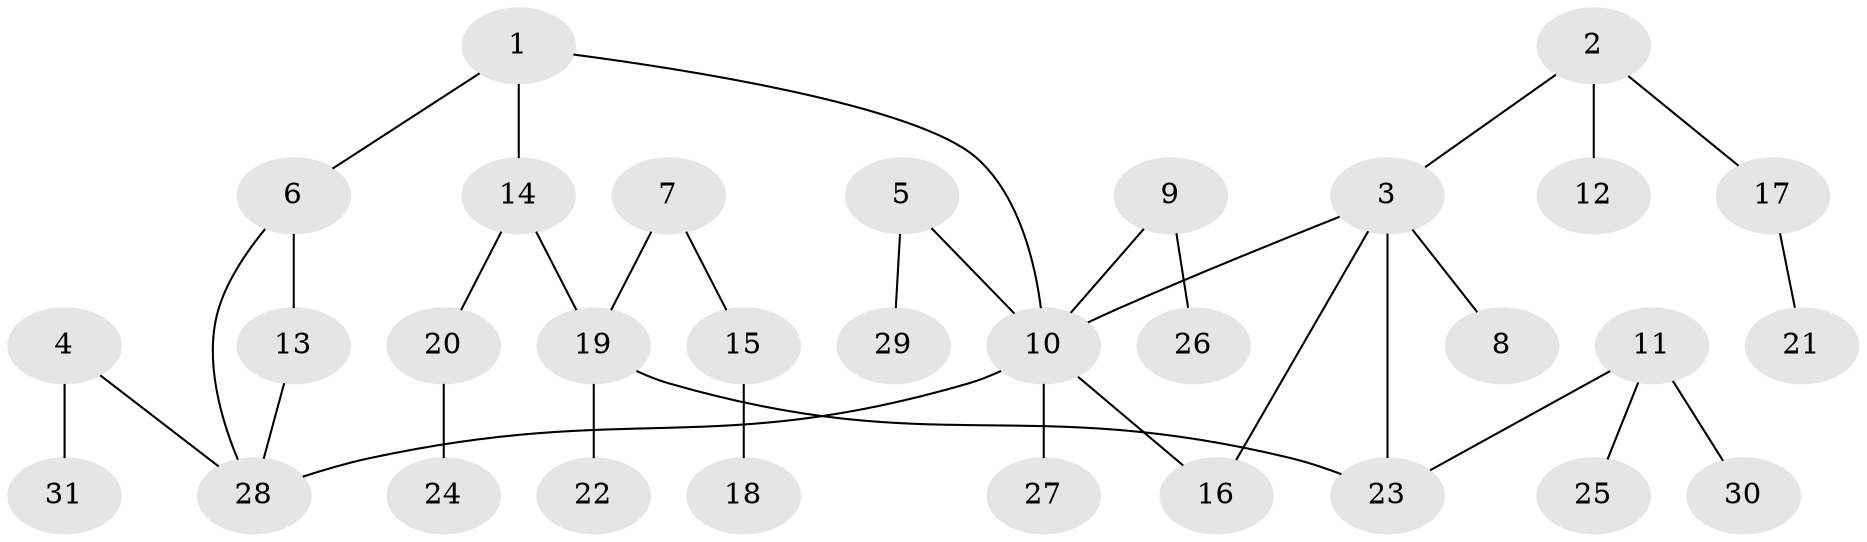 // original degree distribution, {4: 0.03225806451612903, 5: 0.016129032258064516, 9: 0.016129032258064516, 3: 0.16129032258064516, 6: 0.03225806451612903, 2: 0.3225806451612903, 1: 0.41935483870967744}
// Generated by graph-tools (version 1.1) at 2025/36/03/04/25 23:36:10]
// undirected, 31 vertices, 34 edges
graph export_dot {
  node [color=gray90,style=filled];
  1;
  2;
  3;
  4;
  5;
  6;
  7;
  8;
  9;
  10;
  11;
  12;
  13;
  14;
  15;
  16;
  17;
  18;
  19;
  20;
  21;
  22;
  23;
  24;
  25;
  26;
  27;
  28;
  29;
  30;
  31;
  1 -- 6 [weight=1.0];
  1 -- 10 [weight=1.0];
  1 -- 14 [weight=1.0];
  2 -- 3 [weight=1.0];
  2 -- 12 [weight=1.0];
  2 -- 17 [weight=1.0];
  3 -- 8 [weight=1.0];
  3 -- 10 [weight=1.0];
  3 -- 16 [weight=1.0];
  3 -- 23 [weight=1.0];
  4 -- 28 [weight=1.0];
  4 -- 31 [weight=1.0];
  5 -- 10 [weight=1.0];
  5 -- 29 [weight=1.0];
  6 -- 13 [weight=1.0];
  6 -- 28 [weight=1.0];
  7 -- 15 [weight=1.0];
  7 -- 19 [weight=1.0];
  9 -- 10 [weight=1.0];
  9 -- 26 [weight=1.0];
  10 -- 16 [weight=1.0];
  10 -- 27 [weight=1.0];
  10 -- 28 [weight=1.0];
  11 -- 23 [weight=1.0];
  11 -- 25 [weight=1.0];
  11 -- 30 [weight=1.0];
  13 -- 28 [weight=1.0];
  14 -- 19 [weight=1.0];
  14 -- 20 [weight=1.0];
  15 -- 18 [weight=1.0];
  17 -- 21 [weight=1.0];
  19 -- 22 [weight=1.0];
  19 -- 23 [weight=1.0];
  20 -- 24 [weight=1.0];
}
